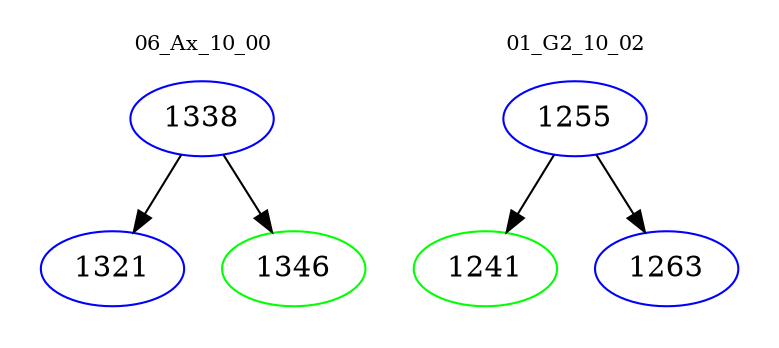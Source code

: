 digraph{
subgraph cluster_0 {
color = white
label = "06_Ax_10_00";
fontsize=10;
T0_1338 [label="1338", color="blue"]
T0_1338 -> T0_1321 [color="black"]
T0_1321 [label="1321", color="blue"]
T0_1338 -> T0_1346 [color="black"]
T0_1346 [label="1346", color="green"]
}
subgraph cluster_1 {
color = white
label = "01_G2_10_02";
fontsize=10;
T1_1255 [label="1255", color="blue"]
T1_1255 -> T1_1241 [color="black"]
T1_1241 [label="1241", color="green"]
T1_1255 -> T1_1263 [color="black"]
T1_1263 [label="1263", color="blue"]
}
}
